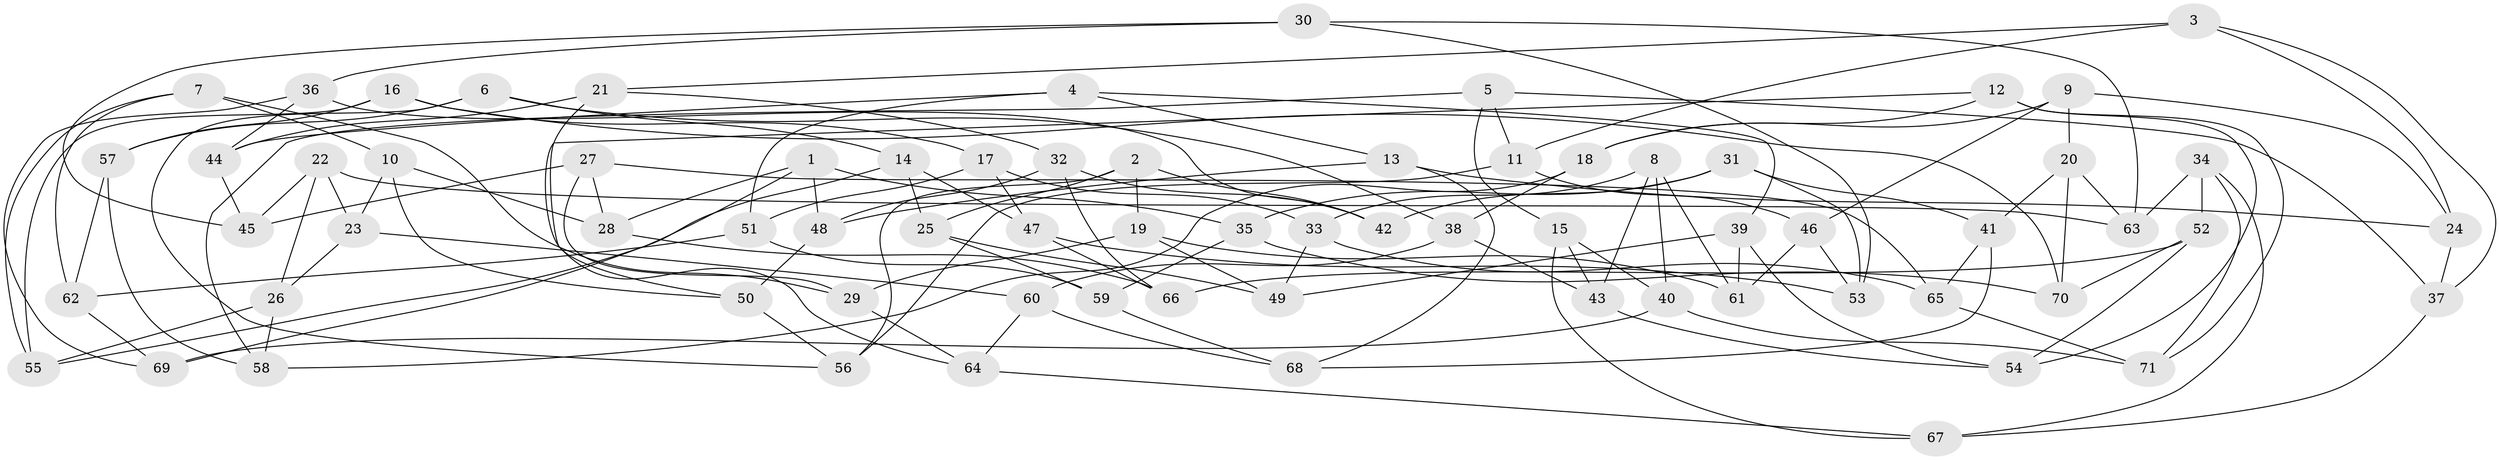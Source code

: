 // coarse degree distribution, {6: 0.625, 4: 0.225, 5: 0.125, 3: 0.025}
// Generated by graph-tools (version 1.1) at 2025/52/02/27/25 19:52:30]
// undirected, 71 vertices, 142 edges
graph export_dot {
graph [start="1"]
  node [color=gray90,style=filled];
  1;
  2;
  3;
  4;
  5;
  6;
  7;
  8;
  9;
  10;
  11;
  12;
  13;
  14;
  15;
  16;
  17;
  18;
  19;
  20;
  21;
  22;
  23;
  24;
  25;
  26;
  27;
  28;
  29;
  30;
  31;
  32;
  33;
  34;
  35;
  36;
  37;
  38;
  39;
  40;
  41;
  42;
  43;
  44;
  45;
  46;
  47;
  48;
  49;
  50;
  51;
  52;
  53;
  54;
  55;
  56;
  57;
  58;
  59;
  60;
  61;
  62;
  63;
  64;
  65;
  66;
  67;
  68;
  69;
  70;
  71;
  1 -- 69;
  1 -- 28;
  1 -- 35;
  1 -- 48;
  2 -- 19;
  2 -- 56;
  2 -- 25;
  2 -- 42;
  3 -- 37;
  3 -- 21;
  3 -- 24;
  3 -- 11;
  4 -- 13;
  4 -- 51;
  4 -- 44;
  4 -- 39;
  5 -- 11;
  5 -- 58;
  5 -- 15;
  5 -- 37;
  6 -- 57;
  6 -- 56;
  6 -- 14;
  6 -- 38;
  7 -- 62;
  7 -- 10;
  7 -- 29;
  7 -- 55;
  8 -- 33;
  8 -- 61;
  8 -- 43;
  8 -- 40;
  9 -- 24;
  9 -- 20;
  9 -- 18;
  9 -- 46;
  10 -- 23;
  10 -- 50;
  10 -- 28;
  11 -- 46;
  11 -- 56;
  12 -- 50;
  12 -- 71;
  12 -- 18;
  12 -- 54;
  13 -- 24;
  13 -- 48;
  13 -- 68;
  14 -- 55;
  14 -- 25;
  14 -- 47;
  15 -- 67;
  15 -- 40;
  15 -- 43;
  16 -- 17;
  16 -- 55;
  16 -- 70;
  16 -- 57;
  17 -- 33;
  17 -- 51;
  17 -- 47;
  18 -- 38;
  18 -- 58;
  19 -- 61;
  19 -- 29;
  19 -- 49;
  20 -- 41;
  20 -- 70;
  20 -- 63;
  21 -- 64;
  21 -- 44;
  21 -- 32;
  22 -- 45;
  22 -- 26;
  22 -- 63;
  22 -- 23;
  23 -- 26;
  23 -- 60;
  24 -- 37;
  25 -- 59;
  25 -- 49;
  26 -- 55;
  26 -- 58;
  27 -- 28;
  27 -- 45;
  27 -- 65;
  27 -- 29;
  28 -- 66;
  29 -- 64;
  30 -- 36;
  30 -- 45;
  30 -- 53;
  30 -- 63;
  31 -- 41;
  31 -- 53;
  31 -- 42;
  31 -- 35;
  32 -- 42;
  32 -- 66;
  32 -- 48;
  33 -- 65;
  33 -- 49;
  34 -- 63;
  34 -- 67;
  34 -- 71;
  34 -- 52;
  35 -- 59;
  35 -- 70;
  36 -- 42;
  36 -- 69;
  36 -- 44;
  37 -- 67;
  38 -- 60;
  38 -- 43;
  39 -- 49;
  39 -- 61;
  39 -- 54;
  40 -- 71;
  40 -- 69;
  41 -- 65;
  41 -- 68;
  43 -- 54;
  44 -- 45;
  46 -- 53;
  46 -- 61;
  47 -- 66;
  47 -- 53;
  48 -- 50;
  50 -- 56;
  51 -- 62;
  51 -- 59;
  52 -- 54;
  52 -- 66;
  52 -- 70;
  57 -- 58;
  57 -- 62;
  59 -- 68;
  60 -- 68;
  60 -- 64;
  62 -- 69;
  64 -- 67;
  65 -- 71;
}
